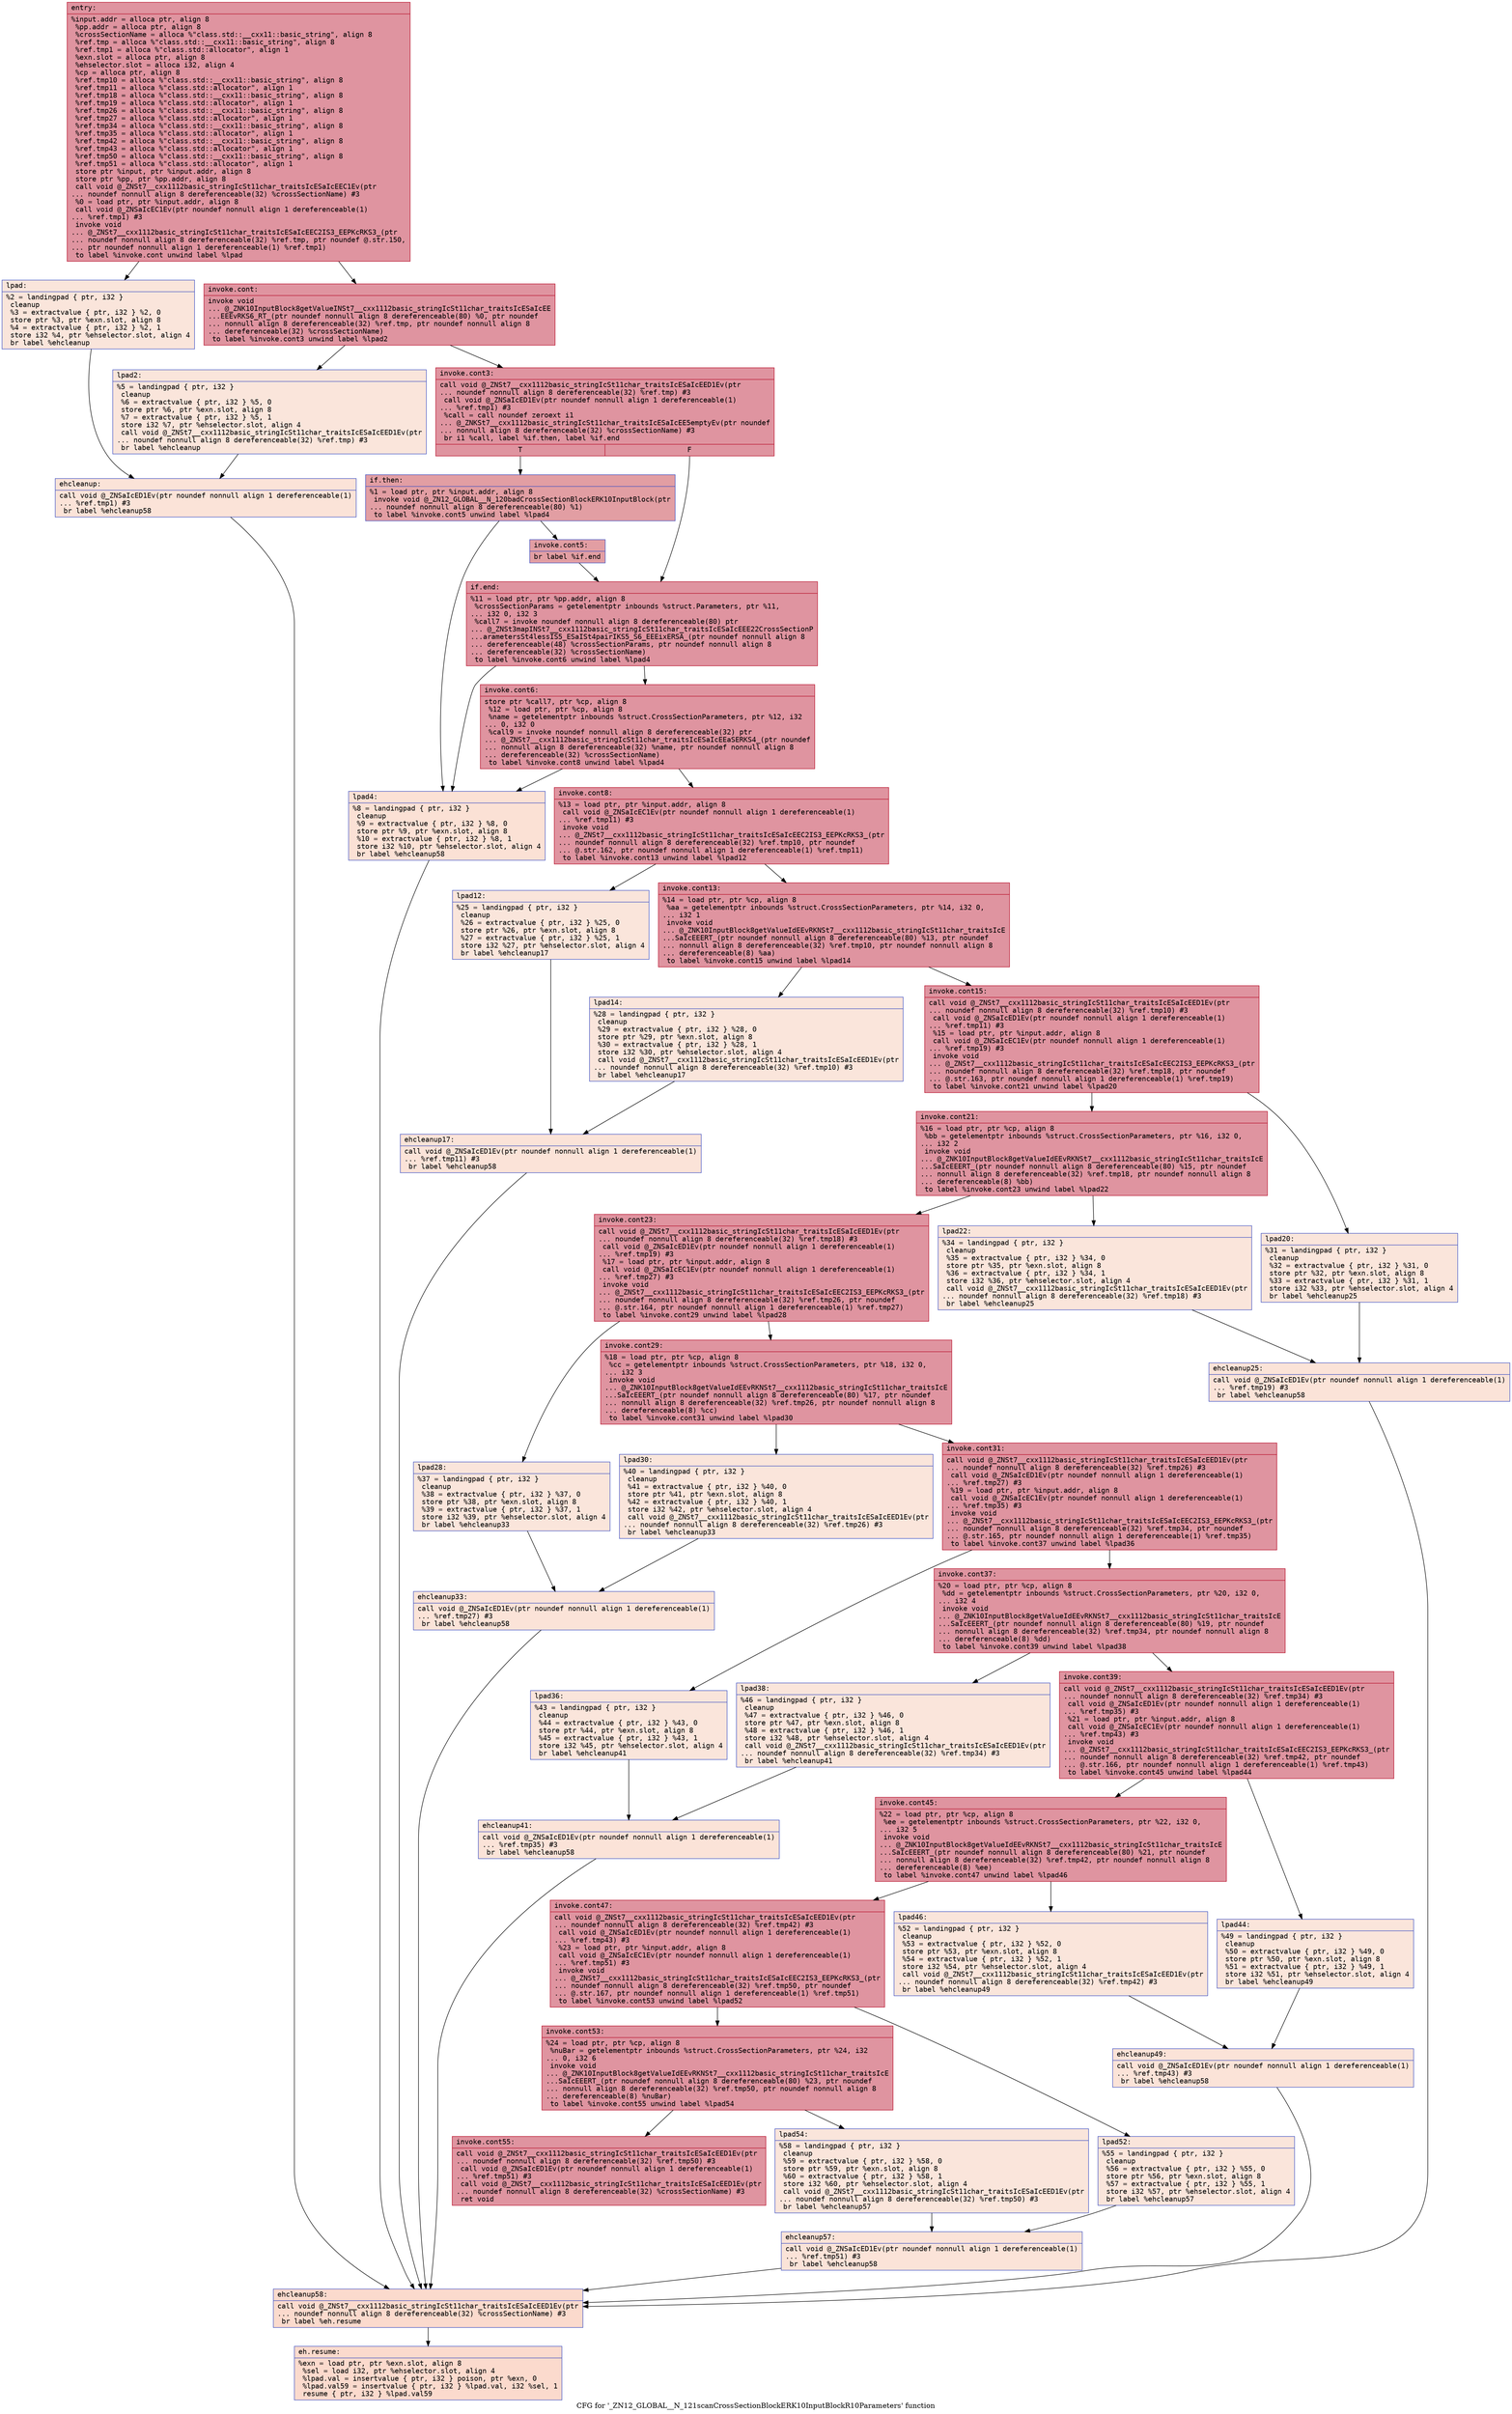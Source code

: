 digraph "CFG for '_ZN12_GLOBAL__N_121scanCrossSectionBlockERK10InputBlockR10Parameters' function" {
	label="CFG for '_ZN12_GLOBAL__N_121scanCrossSectionBlockERK10InputBlockR10Parameters' function";

	Node0x562c4e53c450 [shape=record,color="#b70d28ff", style=filled, fillcolor="#b70d2870" fontname="Courier",label="{entry:\l|  %input.addr = alloca ptr, align 8\l  %pp.addr = alloca ptr, align 8\l  %crossSectionName = alloca %\"class.std::__cxx11::basic_string\", align 8\l  %ref.tmp = alloca %\"class.std::__cxx11::basic_string\", align 8\l  %ref.tmp1 = alloca %\"class.std::allocator\", align 1\l  %exn.slot = alloca ptr, align 8\l  %ehselector.slot = alloca i32, align 4\l  %cp = alloca ptr, align 8\l  %ref.tmp10 = alloca %\"class.std::__cxx11::basic_string\", align 8\l  %ref.tmp11 = alloca %\"class.std::allocator\", align 1\l  %ref.tmp18 = alloca %\"class.std::__cxx11::basic_string\", align 8\l  %ref.tmp19 = alloca %\"class.std::allocator\", align 1\l  %ref.tmp26 = alloca %\"class.std::__cxx11::basic_string\", align 8\l  %ref.tmp27 = alloca %\"class.std::allocator\", align 1\l  %ref.tmp34 = alloca %\"class.std::__cxx11::basic_string\", align 8\l  %ref.tmp35 = alloca %\"class.std::allocator\", align 1\l  %ref.tmp42 = alloca %\"class.std::__cxx11::basic_string\", align 8\l  %ref.tmp43 = alloca %\"class.std::allocator\", align 1\l  %ref.tmp50 = alloca %\"class.std::__cxx11::basic_string\", align 8\l  %ref.tmp51 = alloca %\"class.std::allocator\", align 1\l  store ptr %input, ptr %input.addr, align 8\l  store ptr %pp, ptr %pp.addr, align 8\l  call void @_ZNSt7__cxx1112basic_stringIcSt11char_traitsIcESaIcEEC1Ev(ptr\l... noundef nonnull align 8 dereferenceable(32) %crossSectionName) #3\l  %0 = load ptr, ptr %input.addr, align 8\l  call void @_ZNSaIcEC1Ev(ptr noundef nonnull align 1 dereferenceable(1)\l... %ref.tmp1) #3\l  invoke void\l... @_ZNSt7__cxx1112basic_stringIcSt11char_traitsIcESaIcEEC2IS3_EEPKcRKS3_(ptr\l... noundef nonnull align 8 dereferenceable(32) %ref.tmp, ptr noundef @.str.150,\l... ptr noundef nonnull align 1 dereferenceable(1) %ref.tmp1)\l          to label %invoke.cont unwind label %lpad\l}"];
	Node0x562c4e53c450 -> Node0x562c4e53e0c0[tooltip="entry -> invoke.cont\nProbability 100.00%" ];
	Node0x562c4e53c450 -> Node0x562c4e53e110[tooltip="entry -> lpad\nProbability 0.00%" ];
	Node0x562c4e53e0c0 [shape=record,color="#b70d28ff", style=filled, fillcolor="#b70d2870" fontname="Courier",label="{invoke.cont:\l|  invoke void\l... @_ZNK10InputBlock8getValueINSt7__cxx1112basic_stringIcSt11char_traitsIcESaIcEE\l...EEEvRKS6_RT_(ptr noundef nonnull align 8 dereferenceable(80) %0, ptr noundef\l... nonnull align 8 dereferenceable(32) %ref.tmp, ptr noundef nonnull align 8\l... dereferenceable(32) %crossSectionName)\l          to label %invoke.cont3 unwind label %lpad2\l}"];
	Node0x562c4e53e0c0 -> Node0x562c4e53e070[tooltip="invoke.cont -> invoke.cont3\nProbability 100.00%" ];
	Node0x562c4e53e0c0 -> Node0x562c4e53ce90[tooltip="invoke.cont -> lpad2\nProbability 0.00%" ];
	Node0x562c4e53e070 [shape=record,color="#b70d28ff", style=filled, fillcolor="#b70d2870" fontname="Courier",label="{invoke.cont3:\l|  call void @_ZNSt7__cxx1112basic_stringIcSt11char_traitsIcESaIcEED1Ev(ptr\l... noundef nonnull align 8 dereferenceable(32) %ref.tmp) #3\l  call void @_ZNSaIcED1Ev(ptr noundef nonnull align 1 dereferenceable(1)\l... %ref.tmp1) #3\l  %call = call noundef zeroext i1\l... @_ZNKSt7__cxx1112basic_stringIcSt11char_traitsIcESaIcEE5emptyEv(ptr noundef\l... nonnull align 8 dereferenceable(32) %crossSectionName) #3\l  br i1 %call, label %if.then, label %if.end\l|{<s0>T|<s1>F}}"];
	Node0x562c4e53e070:s0 -> Node0x562c4e53e9e0[tooltip="invoke.cont3 -> if.then\nProbability 50.00%" ];
	Node0x562c4e53e070:s1 -> Node0x562c4e53eb60[tooltip="invoke.cont3 -> if.end\nProbability 50.00%" ];
	Node0x562c4e53e9e0 [shape=record,color="#3d50c3ff", style=filled, fillcolor="#be242e70" fontname="Courier",label="{if.then:\l|  %1 = load ptr, ptr %input.addr, align 8\l  invoke void @_ZN12_GLOBAL__N_120badCrossSectionBlockERK10InputBlock(ptr\l... noundef nonnull align 8 dereferenceable(80) %1)\l          to label %invoke.cont5 unwind label %lpad4\l}"];
	Node0x562c4e53e9e0 -> Node0x562c4e53eda0[tooltip="if.then -> invoke.cont5\nProbability 100.00%" ];
	Node0x562c4e53e9e0 -> Node0x562c4e53edf0[tooltip="if.then -> lpad4\nProbability 0.00%" ];
	Node0x562c4e53eda0 [shape=record,color="#3d50c3ff", style=filled, fillcolor="#be242e70" fontname="Courier",label="{invoke.cont5:\l|  br label %if.end\l}"];
	Node0x562c4e53eda0 -> Node0x562c4e53eb60[tooltip="invoke.cont5 -> if.end\nProbability 100.00%" ];
	Node0x562c4e53e110 [shape=record,color="#3d50c3ff", style=filled, fillcolor="#f4c5ad70" fontname="Courier",label="{lpad:\l|  %2 = landingpad \{ ptr, i32 \}\l          cleanup\l  %3 = extractvalue \{ ptr, i32 \} %2, 0\l  store ptr %3, ptr %exn.slot, align 8\l  %4 = extractvalue \{ ptr, i32 \} %2, 1\l  store i32 %4, ptr %ehselector.slot, align 4\l  br label %ehcleanup\l}"];
	Node0x562c4e53e110 -> Node0x562c4e53f2b0[tooltip="lpad -> ehcleanup\nProbability 100.00%" ];
	Node0x562c4e53ce90 [shape=record,color="#3d50c3ff", style=filled, fillcolor="#f4c5ad70" fontname="Courier",label="{lpad2:\l|  %5 = landingpad \{ ptr, i32 \}\l          cleanup\l  %6 = extractvalue \{ ptr, i32 \} %5, 0\l  store ptr %6, ptr %exn.slot, align 8\l  %7 = extractvalue \{ ptr, i32 \} %5, 1\l  store i32 %7, ptr %ehselector.slot, align 4\l  call void @_ZNSt7__cxx1112basic_stringIcSt11char_traitsIcESaIcEED1Ev(ptr\l... noundef nonnull align 8 dereferenceable(32) %ref.tmp) #3\l  br label %ehcleanup\l}"];
	Node0x562c4e53ce90 -> Node0x562c4e53f2b0[tooltip="lpad2 -> ehcleanup\nProbability 100.00%" ];
	Node0x562c4e53f2b0 [shape=record,color="#3d50c3ff", style=filled, fillcolor="#f6bfa670" fontname="Courier",label="{ehcleanup:\l|  call void @_ZNSaIcED1Ev(ptr noundef nonnull align 1 dereferenceable(1)\l... %ref.tmp1) #3\l  br label %ehcleanup58\l}"];
	Node0x562c4e53f2b0 -> Node0x562c4e53f860[tooltip="ehcleanup -> ehcleanup58\nProbability 100.00%" ];
	Node0x562c4e53edf0 [shape=record,color="#3d50c3ff", style=filled, fillcolor="#f7bca170" fontname="Courier",label="{lpad4:\l|  %8 = landingpad \{ ptr, i32 \}\l          cleanup\l  %9 = extractvalue \{ ptr, i32 \} %8, 0\l  store ptr %9, ptr %exn.slot, align 8\l  %10 = extractvalue \{ ptr, i32 \} %8, 1\l  store i32 %10, ptr %ehselector.slot, align 4\l  br label %ehcleanup58\l}"];
	Node0x562c4e53edf0 -> Node0x562c4e53f860[tooltip="lpad4 -> ehcleanup58\nProbability 100.00%" ];
	Node0x562c4e53eb60 [shape=record,color="#b70d28ff", style=filled, fillcolor="#b70d2870" fontname="Courier",label="{if.end:\l|  %11 = load ptr, ptr %pp.addr, align 8\l  %crossSectionParams = getelementptr inbounds %struct.Parameters, ptr %11,\l... i32 0, i32 3\l  %call7 = invoke noundef nonnull align 8 dereferenceable(80) ptr\l... @_ZNSt3mapINSt7__cxx1112basic_stringIcSt11char_traitsIcESaIcEEE22CrossSectionP\l...arametersSt4lessIS5_ESaISt4pairIKS5_S6_EEEixERSA_(ptr noundef nonnull align 8\l... dereferenceable(48) %crossSectionParams, ptr noundef nonnull align 8\l... dereferenceable(32) %crossSectionName)\l          to label %invoke.cont6 unwind label %lpad4\l}"];
	Node0x562c4e53eb60 -> Node0x562c4e53fe80[tooltip="if.end -> invoke.cont6\nProbability 100.00%" ];
	Node0x562c4e53eb60 -> Node0x562c4e53edf0[tooltip="if.end -> lpad4\nProbability 0.00%" ];
	Node0x562c4e53fe80 [shape=record,color="#b70d28ff", style=filled, fillcolor="#b70d2870" fontname="Courier",label="{invoke.cont6:\l|  store ptr %call7, ptr %cp, align 8\l  %12 = load ptr, ptr %cp, align 8\l  %name = getelementptr inbounds %struct.CrossSectionParameters, ptr %12, i32\l... 0, i32 0\l  %call9 = invoke noundef nonnull align 8 dereferenceable(32) ptr\l... @_ZNSt7__cxx1112basic_stringIcSt11char_traitsIcESaIcEEaSERKS4_(ptr noundef\l... nonnull align 8 dereferenceable(32) %name, ptr noundef nonnull align 8\l... dereferenceable(32) %crossSectionName)\l          to label %invoke.cont8 unwind label %lpad4\l}"];
	Node0x562c4e53fe80 -> Node0x562c4e540320[tooltip="invoke.cont6 -> invoke.cont8\nProbability 100.00%" ];
	Node0x562c4e53fe80 -> Node0x562c4e53edf0[tooltip="invoke.cont6 -> lpad4\nProbability 0.00%" ];
	Node0x562c4e540320 [shape=record,color="#b70d28ff", style=filled, fillcolor="#b70d2870" fontname="Courier",label="{invoke.cont8:\l|  %13 = load ptr, ptr %input.addr, align 8\l  call void @_ZNSaIcEC1Ev(ptr noundef nonnull align 1 dereferenceable(1)\l... %ref.tmp11) #3\l  invoke void\l... @_ZNSt7__cxx1112basic_stringIcSt11char_traitsIcESaIcEEC2IS3_EEPKcRKS3_(ptr\l... noundef nonnull align 8 dereferenceable(32) %ref.tmp10, ptr noundef\l... @.str.162, ptr noundef nonnull align 1 dereferenceable(1) %ref.tmp11)\l          to label %invoke.cont13 unwind label %lpad12\l}"];
	Node0x562c4e540320 -> Node0x562c4e540690[tooltip="invoke.cont8 -> invoke.cont13\nProbability 100.00%" ];
	Node0x562c4e540320 -> Node0x562c4e5406e0[tooltip="invoke.cont8 -> lpad12\nProbability 0.00%" ];
	Node0x562c4e540690 [shape=record,color="#b70d28ff", style=filled, fillcolor="#b70d2870" fontname="Courier",label="{invoke.cont13:\l|  %14 = load ptr, ptr %cp, align 8\l  %aa = getelementptr inbounds %struct.CrossSectionParameters, ptr %14, i32 0,\l... i32 1\l  invoke void\l... @_ZNK10InputBlock8getValueIdEEvRKNSt7__cxx1112basic_stringIcSt11char_traitsIcE\l...SaIcEEERT_(ptr noundef nonnull align 8 dereferenceable(80) %13, ptr noundef\l... nonnull align 8 dereferenceable(32) %ref.tmp10, ptr noundef nonnull align 8\l... dereferenceable(8) %aa)\l          to label %invoke.cont15 unwind label %lpad14\l}"];
	Node0x562c4e540690 -> Node0x562c4e540640[tooltip="invoke.cont13 -> invoke.cont15\nProbability 100.00%" ];
	Node0x562c4e540690 -> Node0x562c4e540b10[tooltip="invoke.cont13 -> lpad14\nProbability 0.00%" ];
	Node0x562c4e540640 [shape=record,color="#b70d28ff", style=filled, fillcolor="#b70d2870" fontname="Courier",label="{invoke.cont15:\l|  call void @_ZNSt7__cxx1112basic_stringIcSt11char_traitsIcESaIcEED1Ev(ptr\l... noundef nonnull align 8 dereferenceable(32) %ref.tmp10) #3\l  call void @_ZNSaIcED1Ev(ptr noundef nonnull align 1 dereferenceable(1)\l... %ref.tmp11) #3\l  %15 = load ptr, ptr %input.addr, align 8\l  call void @_ZNSaIcEC1Ev(ptr noundef nonnull align 1 dereferenceable(1)\l... %ref.tmp19) #3\l  invoke void\l... @_ZNSt7__cxx1112basic_stringIcSt11char_traitsIcESaIcEEC2IS3_EEPKcRKS3_(ptr\l... noundef nonnull align 8 dereferenceable(32) %ref.tmp18, ptr noundef\l... @.str.163, ptr noundef nonnull align 1 dereferenceable(1) %ref.tmp19)\l          to label %invoke.cont21 unwind label %lpad20\l}"];
	Node0x562c4e540640 -> Node0x562c4e5411f0[tooltip="invoke.cont15 -> invoke.cont21\nProbability 100.00%" ];
	Node0x562c4e540640 -> Node0x562c4e541240[tooltip="invoke.cont15 -> lpad20\nProbability 0.00%" ];
	Node0x562c4e5411f0 [shape=record,color="#b70d28ff", style=filled, fillcolor="#b70d2870" fontname="Courier",label="{invoke.cont21:\l|  %16 = load ptr, ptr %cp, align 8\l  %bb = getelementptr inbounds %struct.CrossSectionParameters, ptr %16, i32 0,\l... i32 2\l  invoke void\l... @_ZNK10InputBlock8getValueIdEEvRKNSt7__cxx1112basic_stringIcSt11char_traitsIcE\l...SaIcEEERT_(ptr noundef nonnull align 8 dereferenceable(80) %15, ptr noundef\l... nonnull align 8 dereferenceable(32) %ref.tmp18, ptr noundef nonnull align 8\l... dereferenceable(8) %bb)\l          to label %invoke.cont23 unwind label %lpad22\l}"];
	Node0x562c4e5411f0 -> Node0x562c4e5411a0[tooltip="invoke.cont21 -> invoke.cont23\nProbability 100.00%" ];
	Node0x562c4e5411f0 -> Node0x562c4e53e1c0[tooltip="invoke.cont21 -> lpad22\nProbability 0.00%" ];
	Node0x562c4e5411a0 [shape=record,color="#b70d28ff", style=filled, fillcolor="#b70d2870" fontname="Courier",label="{invoke.cont23:\l|  call void @_ZNSt7__cxx1112basic_stringIcSt11char_traitsIcESaIcEED1Ev(ptr\l... noundef nonnull align 8 dereferenceable(32) %ref.tmp18) #3\l  call void @_ZNSaIcED1Ev(ptr noundef nonnull align 1 dereferenceable(1)\l... %ref.tmp19) #3\l  %17 = load ptr, ptr %input.addr, align 8\l  call void @_ZNSaIcEC1Ev(ptr noundef nonnull align 1 dereferenceable(1)\l... %ref.tmp27) #3\l  invoke void\l... @_ZNSt7__cxx1112basic_stringIcSt11char_traitsIcESaIcEEC2IS3_EEPKcRKS3_(ptr\l... noundef nonnull align 8 dereferenceable(32) %ref.tmp26, ptr noundef\l... @.str.164, ptr noundef nonnull align 1 dereferenceable(1) %ref.tmp27)\l          to label %invoke.cont29 unwind label %lpad28\l}"];
	Node0x562c4e5411a0 -> Node0x562c4e541fb0[tooltip="invoke.cont23 -> invoke.cont29\nProbability 100.00%" ];
	Node0x562c4e5411a0 -> Node0x562c4e542000[tooltip="invoke.cont23 -> lpad28\nProbability 0.00%" ];
	Node0x562c4e541fb0 [shape=record,color="#b70d28ff", style=filled, fillcolor="#b70d2870" fontname="Courier",label="{invoke.cont29:\l|  %18 = load ptr, ptr %cp, align 8\l  %cc = getelementptr inbounds %struct.CrossSectionParameters, ptr %18, i32 0,\l... i32 3\l  invoke void\l... @_ZNK10InputBlock8getValueIdEEvRKNSt7__cxx1112basic_stringIcSt11char_traitsIcE\l...SaIcEEERT_(ptr noundef nonnull align 8 dereferenceable(80) %17, ptr noundef\l... nonnull align 8 dereferenceable(32) %ref.tmp26, ptr noundef nonnull align 8\l... dereferenceable(8) %cc)\l          to label %invoke.cont31 unwind label %lpad30\l}"];
	Node0x562c4e541fb0 -> Node0x562c4e541f60[tooltip="invoke.cont29 -> invoke.cont31\nProbability 100.00%" ];
	Node0x562c4e541fb0 -> Node0x562c4e5423a0[tooltip="invoke.cont29 -> lpad30\nProbability 0.00%" ];
	Node0x562c4e541f60 [shape=record,color="#b70d28ff", style=filled, fillcolor="#b70d2870" fontname="Courier",label="{invoke.cont31:\l|  call void @_ZNSt7__cxx1112basic_stringIcSt11char_traitsIcESaIcEED1Ev(ptr\l... noundef nonnull align 8 dereferenceable(32) %ref.tmp26) #3\l  call void @_ZNSaIcED1Ev(ptr noundef nonnull align 1 dereferenceable(1)\l... %ref.tmp27) #3\l  %19 = load ptr, ptr %input.addr, align 8\l  call void @_ZNSaIcEC1Ev(ptr noundef nonnull align 1 dereferenceable(1)\l... %ref.tmp35) #3\l  invoke void\l... @_ZNSt7__cxx1112basic_stringIcSt11char_traitsIcESaIcEEC2IS3_EEPKcRKS3_(ptr\l... noundef nonnull align 8 dereferenceable(32) %ref.tmp34, ptr noundef\l... @.str.165, ptr noundef nonnull align 1 dereferenceable(1) %ref.tmp35)\l          to label %invoke.cont37 unwind label %lpad36\l}"];
	Node0x562c4e541f60 -> Node0x562c4e542a10[tooltip="invoke.cont31 -> invoke.cont37\nProbability 100.00%" ];
	Node0x562c4e541f60 -> Node0x562c4e542a60[tooltip="invoke.cont31 -> lpad36\nProbability 0.00%" ];
	Node0x562c4e542a10 [shape=record,color="#b70d28ff", style=filled, fillcolor="#b70d2870" fontname="Courier",label="{invoke.cont37:\l|  %20 = load ptr, ptr %cp, align 8\l  %dd = getelementptr inbounds %struct.CrossSectionParameters, ptr %20, i32 0,\l... i32 4\l  invoke void\l... @_ZNK10InputBlock8getValueIdEEvRKNSt7__cxx1112basic_stringIcSt11char_traitsIcE\l...SaIcEEERT_(ptr noundef nonnull align 8 dereferenceable(80) %19, ptr noundef\l... nonnull align 8 dereferenceable(32) %ref.tmp34, ptr noundef nonnull align 8\l... dereferenceable(8) %dd)\l          to label %invoke.cont39 unwind label %lpad38\l}"];
	Node0x562c4e542a10 -> Node0x562c4e5429c0[tooltip="invoke.cont37 -> invoke.cont39\nProbability 100.00%" ];
	Node0x562c4e542a10 -> Node0x562c4e542e30[tooltip="invoke.cont37 -> lpad38\nProbability 0.00%" ];
	Node0x562c4e5429c0 [shape=record,color="#b70d28ff", style=filled, fillcolor="#b70d2870" fontname="Courier",label="{invoke.cont39:\l|  call void @_ZNSt7__cxx1112basic_stringIcSt11char_traitsIcESaIcEED1Ev(ptr\l... noundef nonnull align 8 dereferenceable(32) %ref.tmp34) #3\l  call void @_ZNSaIcED1Ev(ptr noundef nonnull align 1 dereferenceable(1)\l... %ref.tmp35) #3\l  %21 = load ptr, ptr %input.addr, align 8\l  call void @_ZNSaIcEC1Ev(ptr noundef nonnull align 1 dereferenceable(1)\l... %ref.tmp43) #3\l  invoke void\l... @_ZNSt7__cxx1112basic_stringIcSt11char_traitsIcESaIcEEC2IS3_EEPKcRKS3_(ptr\l... noundef nonnull align 8 dereferenceable(32) %ref.tmp42, ptr noundef\l... @.str.166, ptr noundef nonnull align 1 dereferenceable(1) %ref.tmp43)\l          to label %invoke.cont45 unwind label %lpad44\l}"];
	Node0x562c4e5429c0 -> Node0x562c4e5434a0[tooltip="invoke.cont39 -> invoke.cont45\nProbability 100.00%" ];
	Node0x562c4e5429c0 -> Node0x562c4e5434f0[tooltip="invoke.cont39 -> lpad44\nProbability 0.00%" ];
	Node0x562c4e5434a0 [shape=record,color="#b70d28ff", style=filled, fillcolor="#b70d2870" fontname="Courier",label="{invoke.cont45:\l|  %22 = load ptr, ptr %cp, align 8\l  %ee = getelementptr inbounds %struct.CrossSectionParameters, ptr %22, i32 0,\l... i32 5\l  invoke void\l... @_ZNK10InputBlock8getValueIdEEvRKNSt7__cxx1112basic_stringIcSt11char_traitsIcE\l...SaIcEEERT_(ptr noundef nonnull align 8 dereferenceable(80) %21, ptr noundef\l... nonnull align 8 dereferenceable(32) %ref.tmp42, ptr noundef nonnull align 8\l... dereferenceable(8) %ee)\l          to label %invoke.cont47 unwind label %lpad46\l}"];
	Node0x562c4e5434a0 -> Node0x562c4e543450[tooltip="invoke.cont45 -> invoke.cont47\nProbability 100.00%" ];
	Node0x562c4e5434a0 -> Node0x562c4e5438c0[tooltip="invoke.cont45 -> lpad46\nProbability 0.00%" ];
	Node0x562c4e543450 [shape=record,color="#b70d28ff", style=filled, fillcolor="#b70d2870" fontname="Courier",label="{invoke.cont47:\l|  call void @_ZNSt7__cxx1112basic_stringIcSt11char_traitsIcESaIcEED1Ev(ptr\l... noundef nonnull align 8 dereferenceable(32) %ref.tmp42) #3\l  call void @_ZNSaIcED1Ev(ptr noundef nonnull align 1 dereferenceable(1)\l... %ref.tmp43) #3\l  %23 = load ptr, ptr %input.addr, align 8\l  call void @_ZNSaIcEC1Ev(ptr noundef nonnull align 1 dereferenceable(1)\l... %ref.tmp51) #3\l  invoke void\l... @_ZNSt7__cxx1112basic_stringIcSt11char_traitsIcESaIcEEC2IS3_EEPKcRKS3_(ptr\l... noundef nonnull align 8 dereferenceable(32) %ref.tmp50, ptr noundef\l... @.str.167, ptr noundef nonnull align 1 dereferenceable(1) %ref.tmp51)\l          to label %invoke.cont53 unwind label %lpad52\l}"];
	Node0x562c4e543450 -> Node0x562c4e543f30[tooltip="invoke.cont47 -> invoke.cont53\nProbability 100.00%" ];
	Node0x562c4e543450 -> Node0x562c4e543f80[tooltip="invoke.cont47 -> lpad52\nProbability 0.00%" ];
	Node0x562c4e543f30 [shape=record,color="#b70d28ff", style=filled, fillcolor="#b70d2870" fontname="Courier",label="{invoke.cont53:\l|  %24 = load ptr, ptr %cp, align 8\l  %nuBar = getelementptr inbounds %struct.CrossSectionParameters, ptr %24, i32\l... 0, i32 6\l  invoke void\l... @_ZNK10InputBlock8getValueIdEEvRKNSt7__cxx1112basic_stringIcSt11char_traitsIcE\l...SaIcEEERT_(ptr noundef nonnull align 8 dereferenceable(80) %23, ptr noundef\l... nonnull align 8 dereferenceable(32) %ref.tmp50, ptr noundef nonnull align 8\l... dereferenceable(8) %nuBar)\l          to label %invoke.cont55 unwind label %lpad54\l}"];
	Node0x562c4e543f30 -> Node0x562c4e543ee0[tooltip="invoke.cont53 -> invoke.cont55\nProbability 100.00%" ];
	Node0x562c4e543f30 -> Node0x562c4e544350[tooltip="invoke.cont53 -> lpad54\nProbability 0.00%" ];
	Node0x562c4e543ee0 [shape=record,color="#b70d28ff", style=filled, fillcolor="#b70d2870" fontname="Courier",label="{invoke.cont55:\l|  call void @_ZNSt7__cxx1112basic_stringIcSt11char_traitsIcESaIcEED1Ev(ptr\l... noundef nonnull align 8 dereferenceable(32) %ref.tmp50) #3\l  call void @_ZNSaIcED1Ev(ptr noundef nonnull align 1 dereferenceable(1)\l... %ref.tmp51) #3\l  call void @_ZNSt7__cxx1112basic_stringIcSt11char_traitsIcESaIcEED1Ev(ptr\l... noundef nonnull align 8 dereferenceable(32) %crossSectionName) #3\l  ret void\l}"];
	Node0x562c4e5406e0 [shape=record,color="#3d50c3ff", style=filled, fillcolor="#f4c5ad70" fontname="Courier",label="{lpad12:\l|  %25 = landingpad \{ ptr, i32 \}\l          cleanup\l  %26 = extractvalue \{ ptr, i32 \} %25, 0\l  store ptr %26, ptr %exn.slot, align 8\l  %27 = extractvalue \{ ptr, i32 \} %25, 1\l  store i32 %27, ptr %ehselector.slot, align 4\l  br label %ehcleanup17\l}"];
	Node0x562c4e5406e0 -> Node0x562c4e544ab0[tooltip="lpad12 -> ehcleanup17\nProbability 100.00%" ];
	Node0x562c4e540b10 [shape=record,color="#3d50c3ff", style=filled, fillcolor="#f4c5ad70" fontname="Courier",label="{lpad14:\l|  %28 = landingpad \{ ptr, i32 \}\l          cleanup\l  %29 = extractvalue \{ ptr, i32 \} %28, 0\l  store ptr %29, ptr %exn.slot, align 8\l  %30 = extractvalue \{ ptr, i32 \} %28, 1\l  store i32 %30, ptr %ehselector.slot, align 4\l  call void @_ZNSt7__cxx1112basic_stringIcSt11char_traitsIcESaIcEED1Ev(ptr\l... noundef nonnull align 8 dereferenceable(32) %ref.tmp10) #3\l  br label %ehcleanup17\l}"];
	Node0x562c4e540b10 -> Node0x562c4e544ab0[tooltip="lpad14 -> ehcleanup17\nProbability 100.00%" ];
	Node0x562c4e544ab0 [shape=record,color="#3d50c3ff", style=filled, fillcolor="#f6bfa670" fontname="Courier",label="{ehcleanup17:\l|  call void @_ZNSaIcED1Ev(ptr noundef nonnull align 1 dereferenceable(1)\l... %ref.tmp11) #3\l  br label %ehcleanup58\l}"];
	Node0x562c4e544ab0 -> Node0x562c4e53f860[tooltip="ehcleanup17 -> ehcleanup58\nProbability 100.00%" ];
	Node0x562c4e541240 [shape=record,color="#3d50c3ff", style=filled, fillcolor="#f4c5ad70" fontname="Courier",label="{lpad20:\l|  %31 = landingpad \{ ptr, i32 \}\l          cleanup\l  %32 = extractvalue \{ ptr, i32 \} %31, 0\l  store ptr %32, ptr %exn.slot, align 8\l  %33 = extractvalue \{ ptr, i32 \} %31, 1\l  store i32 %33, ptr %ehselector.slot, align 4\l  br label %ehcleanup25\l}"];
	Node0x562c4e541240 -> Node0x562c4e545300[tooltip="lpad20 -> ehcleanup25\nProbability 100.00%" ];
	Node0x562c4e53e1c0 [shape=record,color="#3d50c3ff", style=filled, fillcolor="#f4c5ad70" fontname="Courier",label="{lpad22:\l|  %34 = landingpad \{ ptr, i32 \}\l          cleanup\l  %35 = extractvalue \{ ptr, i32 \} %34, 0\l  store ptr %35, ptr %exn.slot, align 8\l  %36 = extractvalue \{ ptr, i32 \} %34, 1\l  store i32 %36, ptr %ehselector.slot, align 4\l  call void @_ZNSt7__cxx1112basic_stringIcSt11char_traitsIcESaIcEED1Ev(ptr\l... noundef nonnull align 8 dereferenceable(32) %ref.tmp18) #3\l  br label %ehcleanup25\l}"];
	Node0x562c4e53e1c0 -> Node0x562c4e545300[tooltip="lpad22 -> ehcleanup25\nProbability 100.00%" ];
	Node0x562c4e545300 [shape=record,color="#3d50c3ff", style=filled, fillcolor="#f6bfa670" fontname="Courier",label="{ehcleanup25:\l|  call void @_ZNSaIcED1Ev(ptr noundef nonnull align 1 dereferenceable(1)\l... %ref.tmp19) #3\l  br label %ehcleanup58\l}"];
	Node0x562c4e545300 -> Node0x562c4e53f860[tooltip="ehcleanup25 -> ehcleanup58\nProbability 100.00%" ];
	Node0x562c4e542000 [shape=record,color="#3d50c3ff", style=filled, fillcolor="#f4c5ad70" fontname="Courier",label="{lpad28:\l|  %37 = landingpad \{ ptr, i32 \}\l          cleanup\l  %38 = extractvalue \{ ptr, i32 \} %37, 0\l  store ptr %38, ptr %exn.slot, align 8\l  %39 = extractvalue \{ ptr, i32 \} %37, 1\l  store i32 %39, ptr %ehselector.slot, align 4\l  br label %ehcleanup33\l}"];
	Node0x562c4e542000 -> Node0x562c4e545bf0[tooltip="lpad28 -> ehcleanup33\nProbability 100.00%" ];
	Node0x562c4e5423a0 [shape=record,color="#3d50c3ff", style=filled, fillcolor="#f4c5ad70" fontname="Courier",label="{lpad30:\l|  %40 = landingpad \{ ptr, i32 \}\l          cleanup\l  %41 = extractvalue \{ ptr, i32 \} %40, 0\l  store ptr %41, ptr %exn.slot, align 8\l  %42 = extractvalue \{ ptr, i32 \} %40, 1\l  store i32 %42, ptr %ehselector.slot, align 4\l  call void @_ZNSt7__cxx1112basic_stringIcSt11char_traitsIcESaIcEED1Ev(ptr\l... noundef nonnull align 8 dereferenceable(32) %ref.tmp26) #3\l  br label %ehcleanup33\l}"];
	Node0x562c4e5423a0 -> Node0x562c4e545bf0[tooltip="lpad30 -> ehcleanup33\nProbability 100.00%" ];
	Node0x562c4e545bf0 [shape=record,color="#3d50c3ff", style=filled, fillcolor="#f6bfa670" fontname="Courier",label="{ehcleanup33:\l|  call void @_ZNSaIcED1Ev(ptr noundef nonnull align 1 dereferenceable(1)\l... %ref.tmp27) #3\l  br label %ehcleanup58\l}"];
	Node0x562c4e545bf0 -> Node0x562c4e53f860[tooltip="ehcleanup33 -> ehcleanup58\nProbability 100.00%" ];
	Node0x562c4e542a60 [shape=record,color="#3d50c3ff", style=filled, fillcolor="#f4c5ad70" fontname="Courier",label="{lpad36:\l|  %43 = landingpad \{ ptr, i32 \}\l          cleanup\l  %44 = extractvalue \{ ptr, i32 \} %43, 0\l  store ptr %44, ptr %exn.slot, align 8\l  %45 = extractvalue \{ ptr, i32 \} %43, 1\l  store i32 %45, ptr %ehselector.slot, align 4\l  br label %ehcleanup41\l}"];
	Node0x562c4e542a60 -> Node0x562c4e5464e0[tooltip="lpad36 -> ehcleanup41\nProbability 100.00%" ];
	Node0x562c4e542e30 [shape=record,color="#3d50c3ff", style=filled, fillcolor="#f4c5ad70" fontname="Courier",label="{lpad38:\l|  %46 = landingpad \{ ptr, i32 \}\l          cleanup\l  %47 = extractvalue \{ ptr, i32 \} %46, 0\l  store ptr %47, ptr %exn.slot, align 8\l  %48 = extractvalue \{ ptr, i32 \} %46, 1\l  store i32 %48, ptr %ehselector.slot, align 4\l  call void @_ZNSt7__cxx1112basic_stringIcSt11char_traitsIcESaIcEED1Ev(ptr\l... noundef nonnull align 8 dereferenceable(32) %ref.tmp34) #3\l  br label %ehcleanup41\l}"];
	Node0x562c4e542e30 -> Node0x562c4e5464e0[tooltip="lpad38 -> ehcleanup41\nProbability 100.00%" ];
	Node0x562c4e5464e0 [shape=record,color="#3d50c3ff", style=filled, fillcolor="#f6bfa670" fontname="Courier",label="{ehcleanup41:\l|  call void @_ZNSaIcED1Ev(ptr noundef nonnull align 1 dereferenceable(1)\l... %ref.tmp35) #3\l  br label %ehcleanup58\l}"];
	Node0x562c4e5464e0 -> Node0x562c4e53f860[tooltip="ehcleanup41 -> ehcleanup58\nProbability 100.00%" ];
	Node0x562c4e5434f0 [shape=record,color="#3d50c3ff", style=filled, fillcolor="#f4c5ad70" fontname="Courier",label="{lpad44:\l|  %49 = landingpad \{ ptr, i32 \}\l          cleanup\l  %50 = extractvalue \{ ptr, i32 \} %49, 0\l  store ptr %50, ptr %exn.slot, align 8\l  %51 = extractvalue \{ ptr, i32 \} %49, 1\l  store i32 %51, ptr %ehselector.slot, align 4\l  br label %ehcleanup49\l}"];
	Node0x562c4e5434f0 -> Node0x562c4e5475e0[tooltip="lpad44 -> ehcleanup49\nProbability 100.00%" ];
	Node0x562c4e5438c0 [shape=record,color="#3d50c3ff", style=filled, fillcolor="#f4c5ad70" fontname="Courier",label="{lpad46:\l|  %52 = landingpad \{ ptr, i32 \}\l          cleanup\l  %53 = extractvalue \{ ptr, i32 \} %52, 0\l  store ptr %53, ptr %exn.slot, align 8\l  %54 = extractvalue \{ ptr, i32 \} %52, 1\l  store i32 %54, ptr %ehselector.slot, align 4\l  call void @_ZNSt7__cxx1112basic_stringIcSt11char_traitsIcESaIcEED1Ev(ptr\l... noundef nonnull align 8 dereferenceable(32) %ref.tmp42) #3\l  br label %ehcleanup49\l}"];
	Node0x562c4e5438c0 -> Node0x562c4e5475e0[tooltip="lpad46 -> ehcleanup49\nProbability 100.00%" ];
	Node0x562c4e5475e0 [shape=record,color="#3d50c3ff", style=filled, fillcolor="#f6bfa670" fontname="Courier",label="{ehcleanup49:\l|  call void @_ZNSaIcED1Ev(ptr noundef nonnull align 1 dereferenceable(1)\l... %ref.tmp43) #3\l  br label %ehcleanup58\l}"];
	Node0x562c4e5475e0 -> Node0x562c4e53f860[tooltip="ehcleanup49 -> ehcleanup58\nProbability 100.00%" ];
	Node0x562c4e543f80 [shape=record,color="#3d50c3ff", style=filled, fillcolor="#f4c5ad70" fontname="Courier",label="{lpad52:\l|  %55 = landingpad \{ ptr, i32 \}\l          cleanup\l  %56 = extractvalue \{ ptr, i32 \} %55, 0\l  store ptr %56, ptr %exn.slot, align 8\l  %57 = extractvalue \{ ptr, i32 \} %55, 1\l  store i32 %57, ptr %ehselector.slot, align 4\l  br label %ehcleanup57\l}"];
	Node0x562c4e543f80 -> Node0x562c4e547ed0[tooltip="lpad52 -> ehcleanup57\nProbability 100.00%" ];
	Node0x562c4e544350 [shape=record,color="#3d50c3ff", style=filled, fillcolor="#f4c5ad70" fontname="Courier",label="{lpad54:\l|  %58 = landingpad \{ ptr, i32 \}\l          cleanup\l  %59 = extractvalue \{ ptr, i32 \} %58, 0\l  store ptr %59, ptr %exn.slot, align 8\l  %60 = extractvalue \{ ptr, i32 \} %58, 1\l  store i32 %60, ptr %ehselector.slot, align 4\l  call void @_ZNSt7__cxx1112basic_stringIcSt11char_traitsIcESaIcEED1Ev(ptr\l... noundef nonnull align 8 dereferenceable(32) %ref.tmp50) #3\l  br label %ehcleanup57\l}"];
	Node0x562c4e544350 -> Node0x562c4e547ed0[tooltip="lpad54 -> ehcleanup57\nProbability 100.00%" ];
	Node0x562c4e547ed0 [shape=record,color="#3d50c3ff", style=filled, fillcolor="#f6bfa670" fontname="Courier",label="{ehcleanup57:\l|  call void @_ZNSaIcED1Ev(ptr noundef nonnull align 1 dereferenceable(1)\l... %ref.tmp51) #3\l  br label %ehcleanup58\l}"];
	Node0x562c4e547ed0 -> Node0x562c4e53f860[tooltip="ehcleanup57 -> ehcleanup58\nProbability 100.00%" ];
	Node0x562c4e53f860 [shape=record,color="#3d50c3ff", style=filled, fillcolor="#f7ac8e70" fontname="Courier",label="{ehcleanup58:\l|  call void @_ZNSt7__cxx1112basic_stringIcSt11char_traitsIcESaIcEED1Ev(ptr\l... noundef nonnull align 8 dereferenceable(32) %crossSectionName) #3\l  br label %eh.resume\l}"];
	Node0x562c4e53f860 -> Node0x562c4e548560[tooltip="ehcleanup58 -> eh.resume\nProbability 100.00%" ];
	Node0x562c4e548560 [shape=record,color="#3d50c3ff", style=filled, fillcolor="#f7ac8e70" fontname="Courier",label="{eh.resume:\l|  %exn = load ptr, ptr %exn.slot, align 8\l  %sel = load i32, ptr %ehselector.slot, align 4\l  %lpad.val = insertvalue \{ ptr, i32 \} poison, ptr %exn, 0\l  %lpad.val59 = insertvalue \{ ptr, i32 \} %lpad.val, i32 %sel, 1\l  resume \{ ptr, i32 \} %lpad.val59\l}"];
}
